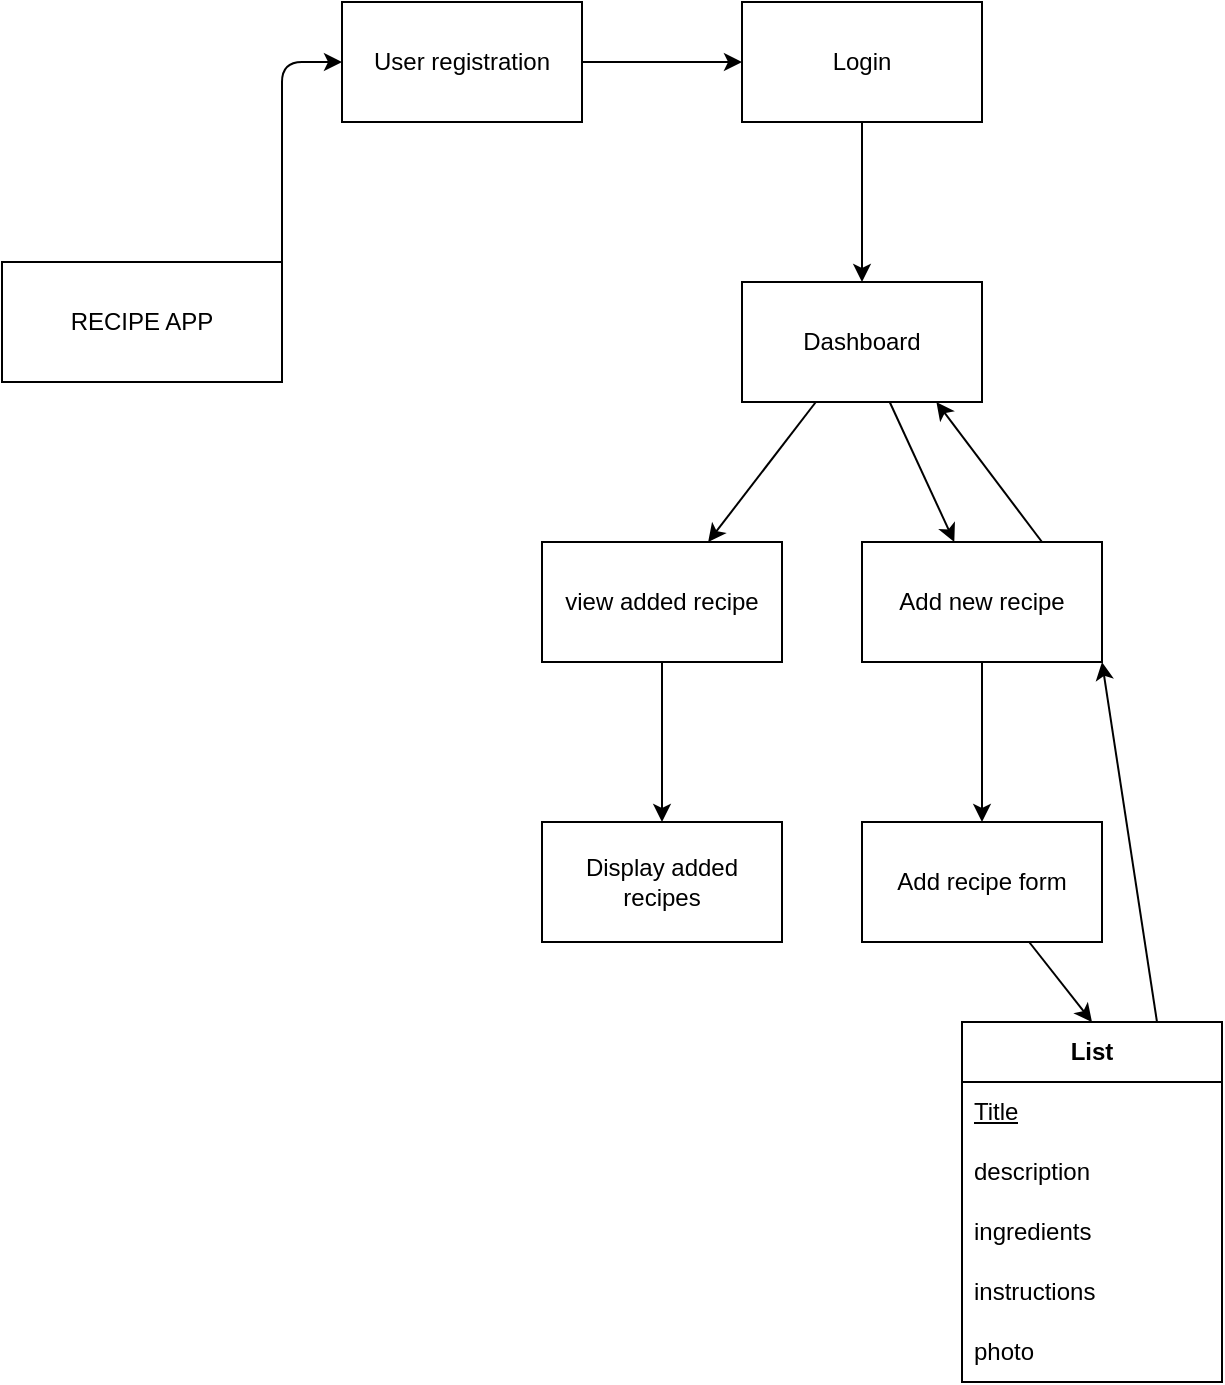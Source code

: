 <mxfile>
    <diagram id="FiJLhp_MeqN2A4IFPe_l" name="Page-1">
        <mxGraphModel dx="674" dy="563" grid="1" gridSize="10" guides="1" tooltips="1" connect="1" arrows="1" fold="1" page="1" pageScale="1" pageWidth="850" pageHeight="1100" math="0" shadow="0">
            <root>
                <mxCell id="0"/>
                <mxCell id="1" parent="0"/>
                <mxCell id="2" value="RECIPE APP" style="rounded=0;whiteSpace=wrap;html=1;" parent="1" vertex="1">
                    <mxGeometry x="30" y="190" width="140" height="60" as="geometry"/>
                </mxCell>
                <mxCell id="3" value="" style="endArrow=classic;html=1;entryX=0;entryY=0.5;entryDx=0;entryDy=0;" parent="1" target="6" edge="1">
                    <mxGeometry width="50" height="50" relative="1" as="geometry">
                        <mxPoint x="170" y="220" as="sourcePoint"/>
                        <mxPoint x="220" y="220" as="targetPoint"/>
                        <Array as="points">
                            <mxPoint x="170" y="90"/>
                        </Array>
                    </mxGeometry>
                </mxCell>
                <mxCell id="8" value="" style="edgeStyle=none;html=1;" parent="1" source="6" target="7" edge="1">
                    <mxGeometry relative="1" as="geometry"/>
                </mxCell>
                <mxCell id="6" value="User registration" style="rounded=0;whiteSpace=wrap;html=1;" parent="1" vertex="1">
                    <mxGeometry x="200" y="60" width="120" height="60" as="geometry"/>
                </mxCell>
                <mxCell id="12" value="" style="edgeStyle=none;html=1;" parent="1" source="7" target="11" edge="1">
                    <mxGeometry relative="1" as="geometry"/>
                </mxCell>
                <mxCell id="7" value="Login" style="whiteSpace=wrap;html=1;rounded=0;" parent="1" vertex="1">
                    <mxGeometry x="400" y="60" width="120" height="60" as="geometry"/>
                </mxCell>
                <mxCell id="26" value="" style="edgeStyle=none;html=1;" parent="1" source="11" target="25" edge="1">
                    <mxGeometry relative="1" as="geometry"/>
                </mxCell>
                <mxCell id="28" value="" style="edgeStyle=none;html=1;" parent="1" source="11" target="27" edge="1">
                    <mxGeometry relative="1" as="geometry"/>
                </mxCell>
                <mxCell id="11" value="Dashboard" style="whiteSpace=wrap;html=1;rounded=0;" parent="1" vertex="1">
                    <mxGeometry x="400" y="200" width="120" height="60" as="geometry"/>
                </mxCell>
                <mxCell id="70" value="" style="edgeStyle=none;html=1;" edge="1" parent="1" source="25" target="69">
                    <mxGeometry relative="1" as="geometry"/>
                </mxCell>
                <mxCell id="25" value="view added recipe" style="whiteSpace=wrap;html=1;rounded=0;" parent="1" vertex="1">
                    <mxGeometry x="300" y="330" width="120" height="60" as="geometry"/>
                </mxCell>
                <mxCell id="30" value="" style="edgeStyle=none;html=1;" parent="1" source="27" target="29" edge="1">
                    <mxGeometry relative="1" as="geometry"/>
                </mxCell>
                <mxCell id="68" style="edgeStyle=none;html=1;exitX=0.75;exitY=0;exitDx=0;exitDy=0;entryX=0.81;entryY=1;entryDx=0;entryDy=0;entryPerimeter=0;" edge="1" parent="1" source="27" target="11">
                    <mxGeometry relative="1" as="geometry"/>
                </mxCell>
                <mxCell id="27" value="Add new recipe" style="whiteSpace=wrap;html=1;rounded=0;" parent="1" vertex="1">
                    <mxGeometry x="460" y="330" width="120" height="60" as="geometry"/>
                </mxCell>
                <mxCell id="37" value="" style="edgeStyle=none;html=1;entryX=0.5;entryY=0;entryDx=0;entryDy=0;" parent="1" source="29" edge="1" target="47">
                    <mxGeometry relative="1" as="geometry">
                        <mxPoint x="648.46" y="494.81" as="targetPoint"/>
                    </mxGeometry>
                </mxCell>
                <mxCell id="29" value="Add recipe form" style="whiteSpace=wrap;html=1;rounded=0;" parent="1" vertex="1">
                    <mxGeometry x="460" y="470" width="120" height="60" as="geometry"/>
                </mxCell>
                <mxCell id="67" style="edgeStyle=none;html=1;exitX=0.75;exitY=0;exitDx=0;exitDy=0;entryX=1;entryY=1;entryDx=0;entryDy=0;" edge="1" parent="1" source="47" target="27">
                    <mxGeometry relative="1" as="geometry"/>
                </mxCell>
                <mxCell id="47" value="List" style="swimlane;fontStyle=1;childLayout=stackLayout;horizontal=1;startSize=30;horizontalStack=0;resizeParent=1;resizeParentMax=0;resizeLast=0;collapsible=1;marginBottom=0;whiteSpace=wrap;html=1;" parent="1" vertex="1">
                    <mxGeometry x="510" y="570" width="130" height="180" as="geometry"/>
                </mxCell>
                <mxCell id="48" value="&lt;u&gt;Title&lt;/u&gt;" style="text;strokeColor=none;fillColor=none;align=left;verticalAlign=middle;spacingLeft=4;spacingRight=4;overflow=hidden;points=[[0,0.5],[1,0.5]];portConstraint=eastwest;rotatable=0;whiteSpace=wrap;html=1;" parent="47" vertex="1">
                    <mxGeometry y="30" width="130" height="30" as="geometry"/>
                </mxCell>
                <mxCell id="49" value="description" style="text;strokeColor=none;fillColor=none;align=left;verticalAlign=middle;spacingLeft=4;spacingRight=4;overflow=hidden;points=[[0,0.5],[1,0.5]];portConstraint=eastwest;rotatable=0;whiteSpace=wrap;html=1;" parent="47" vertex="1">
                    <mxGeometry y="60" width="130" height="30" as="geometry"/>
                </mxCell>
                <mxCell id="50" value="ingredients" style="text;strokeColor=none;fillColor=none;align=left;verticalAlign=middle;spacingLeft=4;spacingRight=4;overflow=hidden;points=[[0,0.5],[1,0.5]];portConstraint=eastwest;rotatable=0;whiteSpace=wrap;html=1;" parent="47" vertex="1">
                    <mxGeometry y="90" width="130" height="30" as="geometry"/>
                </mxCell>
                <mxCell id="51" value="instructions" style="text;strokeColor=none;fillColor=none;align=left;verticalAlign=middle;spacingLeft=4;spacingRight=4;overflow=hidden;points=[[0,0.5],[1,0.5]];portConstraint=eastwest;rotatable=0;whiteSpace=wrap;html=1;" parent="47" vertex="1">
                    <mxGeometry y="120" width="130" height="30" as="geometry"/>
                </mxCell>
                <mxCell id="52" value="photo" style="text;strokeColor=none;fillColor=none;align=left;verticalAlign=middle;spacingLeft=4;spacingRight=4;overflow=hidden;points=[[0,0.5],[1,0.5]];portConstraint=eastwest;rotatable=0;whiteSpace=wrap;html=1;" parent="47" vertex="1">
                    <mxGeometry y="150" width="130" height="30" as="geometry"/>
                </mxCell>
                <mxCell id="69" value="Display added recipes" style="whiteSpace=wrap;html=1;rounded=0;" vertex="1" parent="1">
                    <mxGeometry x="300" y="470" width="120" height="60" as="geometry"/>
                </mxCell>
            </root>
        </mxGraphModel>
    </diagram>
</mxfile>